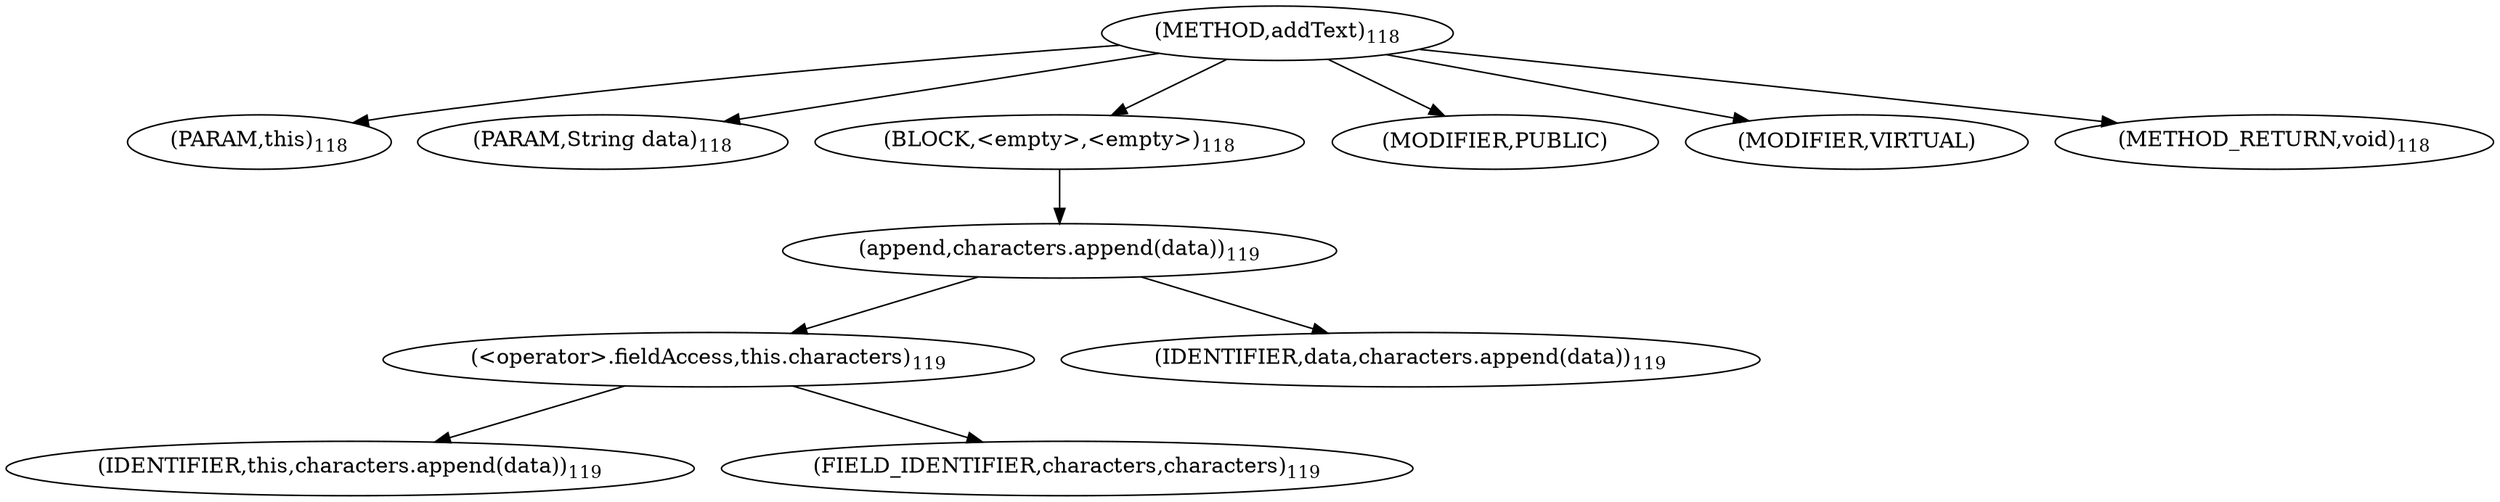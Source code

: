 digraph "addText" {  
"135" [label = <(METHOD,addText)<SUB>118</SUB>> ]
"136" [label = <(PARAM,this)<SUB>118</SUB>> ]
"137" [label = <(PARAM,String data)<SUB>118</SUB>> ]
"138" [label = <(BLOCK,&lt;empty&gt;,&lt;empty&gt;)<SUB>118</SUB>> ]
"139" [label = <(append,characters.append(data))<SUB>119</SUB>> ]
"140" [label = <(&lt;operator&gt;.fieldAccess,this.characters)<SUB>119</SUB>> ]
"141" [label = <(IDENTIFIER,this,characters.append(data))<SUB>119</SUB>> ]
"142" [label = <(FIELD_IDENTIFIER,characters,characters)<SUB>119</SUB>> ]
"143" [label = <(IDENTIFIER,data,characters.append(data))<SUB>119</SUB>> ]
"144" [label = <(MODIFIER,PUBLIC)> ]
"145" [label = <(MODIFIER,VIRTUAL)> ]
"146" [label = <(METHOD_RETURN,void)<SUB>118</SUB>> ]
  "135" -> "136" 
  "135" -> "137" 
  "135" -> "138" 
  "135" -> "144" 
  "135" -> "145" 
  "135" -> "146" 
  "138" -> "139" 
  "139" -> "140" 
  "139" -> "143" 
  "140" -> "141" 
  "140" -> "142" 
}
